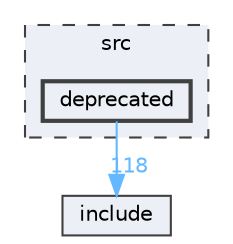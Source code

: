 digraph "src/deprecated"
{
 // LATEX_PDF_SIZE
  bgcolor="transparent";
  edge [fontname=Helvetica,fontsize=10,labelfontname=Helvetica,labelfontsize=10];
  node [fontname=Helvetica,fontsize=10,shape=box,height=0.2,width=0.4];
  compound=true
  subgraph clusterdir_e4ecc912d2d9b5596a92f119b427736e {
    graph [ bgcolor="#edeff6", pencolor="grey25", label="src", fontname=Helvetica,fontsize=10 style="filled,dashed", URL="dir_e4ecc912d2d9b5596a92f119b427736e.html",tooltip=""]
  dir_bca36ed96fb59e4d8b6b5e479ad15736 [label="deprecated", fillcolor="#edeff6", color="grey25", style="filled,bold", URL="dir_bca36ed96fb59e4d8b6b5e479ad15736.html",tooltip=""];
  }
  dir_66c5f6bcef6d1d102e7d85554ffc35e7 [label="include", fillcolor="#edeff6", color="grey25", style="filled", URL="dir_66c5f6bcef6d1d102e7d85554ffc35e7.html",tooltip=""];
  dir_bca36ed96fb59e4d8b6b5e479ad15736->dir_66c5f6bcef6d1d102e7d85554ffc35e7 [headlabel="118", labeldistance=1.5 headhref="dir_000000_000002.html" color="steelblue1" fontcolor="steelblue1"];
}
